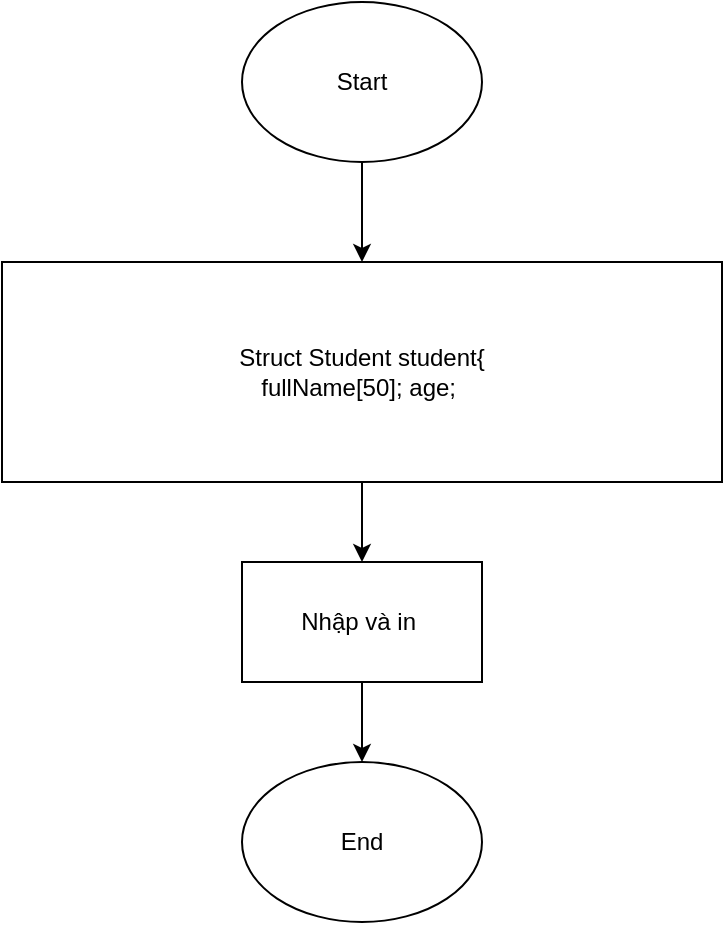 <mxfile version="22.0.3" type="device">
  <diagram id="C5RBs43oDa-KdzZeNtuy" name="Page-1">
    <mxGraphModel dx="1036" dy="606" grid="1" gridSize="10" guides="1" tooltips="1" connect="1" arrows="1" fold="1" page="1" pageScale="1" pageWidth="827" pageHeight="1169" math="0" shadow="0">
      <root>
        <mxCell id="WIyWlLk6GJQsqaUBKTNV-0" />
        <mxCell id="WIyWlLk6GJQsqaUBKTNV-1" parent="WIyWlLk6GJQsqaUBKTNV-0" />
        <mxCell id="ljcmVse2M6xGuzVp74Xp-2" value="" style="edgeStyle=orthogonalEdgeStyle;rounded=0;orthogonalLoop=1;jettySize=auto;html=1;" parent="WIyWlLk6GJQsqaUBKTNV-1" source="ljcmVse2M6xGuzVp74Xp-0" target="ljcmVse2M6xGuzVp74Xp-1" edge="1">
          <mxGeometry relative="1" as="geometry" />
        </mxCell>
        <mxCell id="ljcmVse2M6xGuzVp74Xp-0" value="Start" style="ellipse;whiteSpace=wrap;html=1;" parent="WIyWlLk6GJQsqaUBKTNV-1" vertex="1">
          <mxGeometry x="354" width="120" height="80" as="geometry" />
        </mxCell>
        <mxCell id="0dn-78cZzbQddVajF18M-1" value="" style="edgeStyle=orthogonalEdgeStyle;rounded=0;orthogonalLoop=1;jettySize=auto;html=1;" edge="1" parent="WIyWlLk6GJQsqaUBKTNV-1" source="ljcmVse2M6xGuzVp74Xp-1" target="ljcmVse2M6xGuzVp74Xp-6">
          <mxGeometry relative="1" as="geometry" />
        </mxCell>
        <mxCell id="ljcmVse2M6xGuzVp74Xp-1" value="Struct Student student{&lt;br&gt;fullName[50]; age;&amp;nbsp;" style="whiteSpace=wrap;html=1;" parent="WIyWlLk6GJQsqaUBKTNV-1" vertex="1">
          <mxGeometry x="234" y="130" width="360" height="110" as="geometry" />
        </mxCell>
        <mxCell id="0dn-78cZzbQddVajF18M-3" value="" style="edgeStyle=orthogonalEdgeStyle;rounded=0;orthogonalLoop=1;jettySize=auto;html=1;" edge="1" parent="WIyWlLk6GJQsqaUBKTNV-1" source="ljcmVse2M6xGuzVp74Xp-6" target="0dn-78cZzbQddVajF18M-2">
          <mxGeometry relative="1" as="geometry" />
        </mxCell>
        <mxCell id="ljcmVse2M6xGuzVp74Xp-6" value="Nhập và in&amp;nbsp;" style="rounded=0;whiteSpace=wrap;html=1;" parent="WIyWlLk6GJQsqaUBKTNV-1" vertex="1">
          <mxGeometry x="354" y="280" width="120" height="60" as="geometry" />
        </mxCell>
        <mxCell id="0dn-78cZzbQddVajF18M-2" value="End" style="ellipse;whiteSpace=wrap;html=1;" vertex="1" parent="WIyWlLk6GJQsqaUBKTNV-1">
          <mxGeometry x="354" y="380" width="120" height="80" as="geometry" />
        </mxCell>
      </root>
    </mxGraphModel>
  </diagram>
</mxfile>
